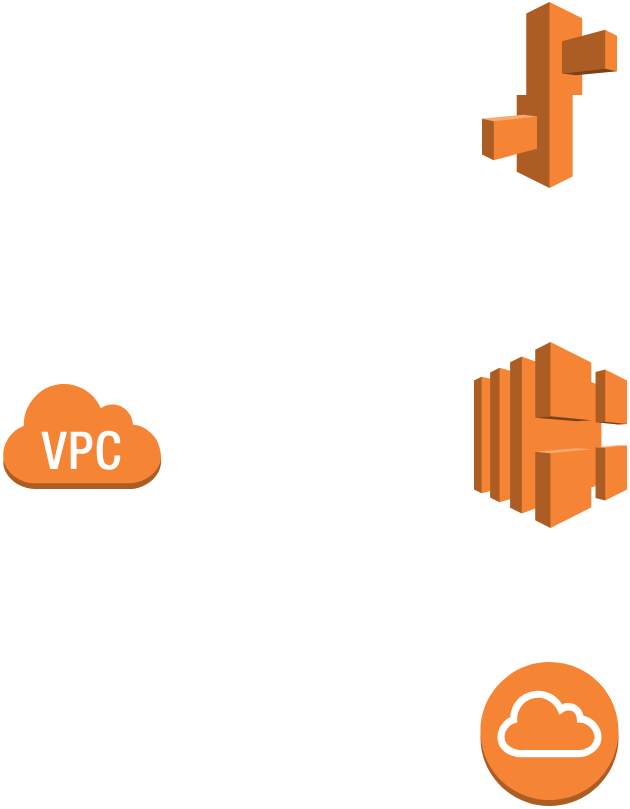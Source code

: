 <mxfile version="20.5.1" type="github">
  <diagram id="HIDyxNYp0jON6mPhW0BU" name="Page-1">
    <mxGraphModel dx="1203" dy="1000" grid="1" gridSize="10" guides="1" tooltips="1" connect="1" arrows="1" fold="1" page="1" pageScale="1" pageWidth="850" pageHeight="1100" math="0" shadow="0">
      <root>
        <mxCell id="0" />
        <mxCell id="1" parent="0" />
        <mxCell id="MwCguzjnhlZcmiCfz9Y2-1" value="" style="outlineConnect=0;dashed=0;verticalLabelPosition=bottom;verticalAlign=top;align=center;html=1;shape=mxgraph.aws3.elastic_beanstalk;fillColor=#F58534;gradientColor=none;" vertex="1" parent="1">
          <mxGeometry x="410" y="80" width="67.5" height="93" as="geometry" />
        </mxCell>
        <mxCell id="MwCguzjnhlZcmiCfz9Y2-2" value="" style="outlineConnect=0;dashed=0;verticalLabelPosition=bottom;verticalAlign=top;align=center;html=1;shape=mxgraph.aws3.elastic_load_balancing;fillColor=#F58534;gradientColor=none;" vertex="1" parent="1">
          <mxGeometry x="406" y="250" width="76.5" height="93" as="geometry" />
        </mxCell>
        <mxCell id="MwCguzjnhlZcmiCfz9Y2-3" value="" style="outlineConnect=0;dashed=0;verticalLabelPosition=bottom;verticalAlign=top;align=center;html=1;shape=mxgraph.aws3.internet_gateway;fillColor=#F58534;gradientColor=none;" vertex="1" parent="1">
          <mxGeometry x="409.25" y="410" width="69" height="72" as="geometry" />
        </mxCell>
        <mxCell id="MwCguzjnhlZcmiCfz9Y2-4" value="" style="outlineConnect=0;dashed=0;verticalLabelPosition=bottom;verticalAlign=top;align=center;html=1;shape=mxgraph.aws3.virtual_private_cloud;fillColor=#F58534;gradientColor=none;" vertex="1" parent="1">
          <mxGeometry x="170" y="269.5" width="79.5" height="54" as="geometry" />
        </mxCell>
      </root>
    </mxGraphModel>
  </diagram>
</mxfile>
